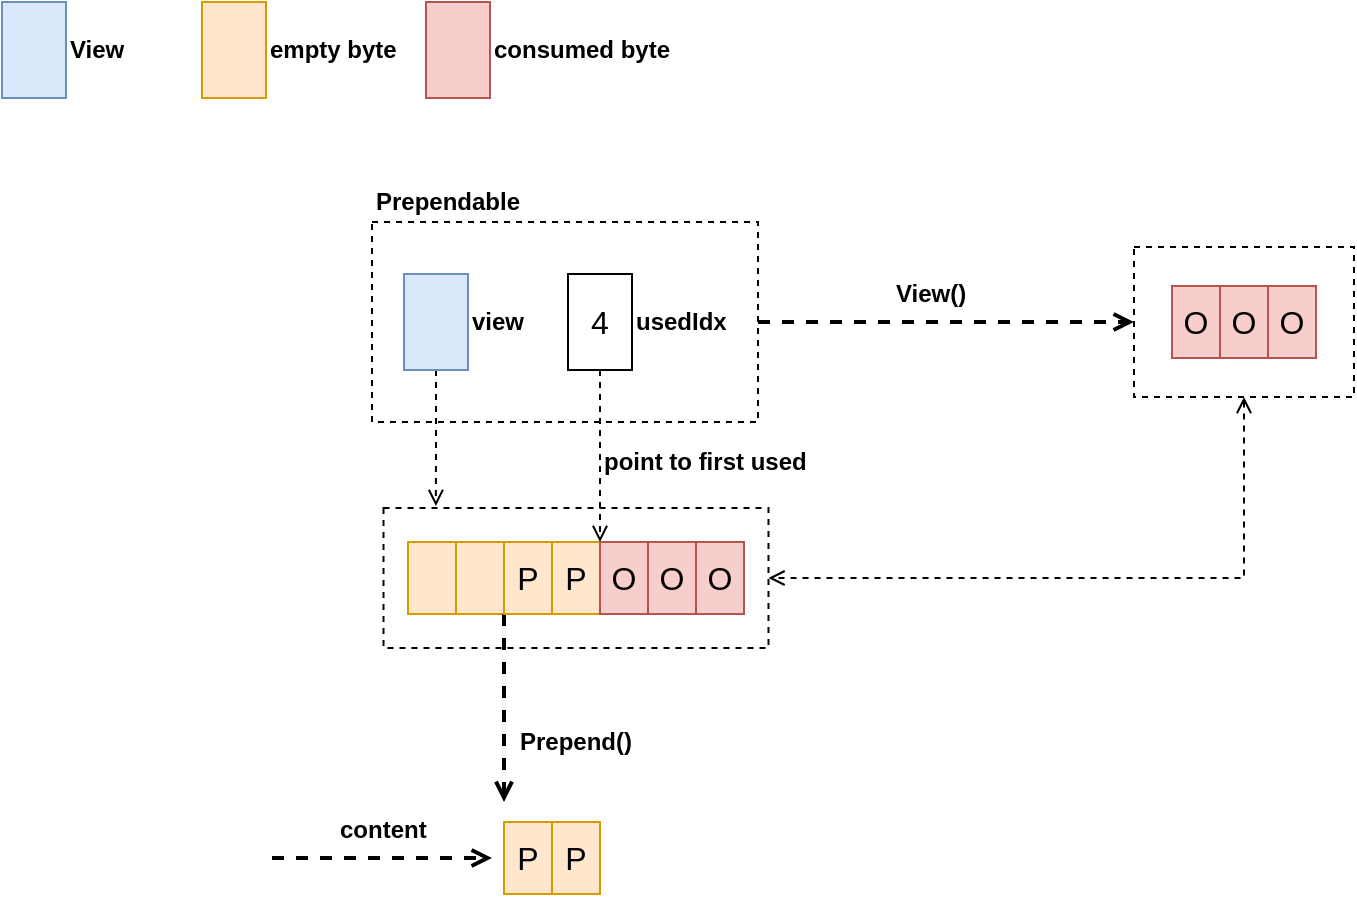<mxfile version="12.9.3" type="device" pages="2"><diagram id="bozR5oaSRyvlTcwoYtlq" name="prependable"><mxGraphModel dx="946" dy="725" grid="1" gridSize="10" guides="1" tooltips="1" connect="1" arrows="1" fold="1" page="1" pageScale="1" pageWidth="850" pageHeight="1100" math="0" shadow="0"><root><mxCell id="0"/><mxCell id="1" parent="0"/><mxCell id="g4YnbzwUmK7p0CgxNU9x-1" style="edgeStyle=orthogonalEdgeStyle;rounded=0;orthogonalLoop=1;jettySize=auto;html=1;exitX=0.5;exitY=1;exitDx=0;exitDy=0;entryX=1;entryY=0.5;entryDx=0;entryDy=0;dashed=1;endArrow=open;endFill=0;strokeWidth=1;startArrow=open;startFill=0;" edge="1" parent="1" source="g4YnbzwUmK7p0CgxNU9x-2" target="g4YnbzwUmK7p0CgxNU9x-3"><mxGeometry relative="1" as="geometry"/></mxCell><mxCell id="g4YnbzwUmK7p0CgxNU9x-2" value="" style="rounded=0;whiteSpace=wrap;html=1;fillColor=none;dashed=1;" vertex="1" parent="1"><mxGeometry x="586" y="142.5" width="110" height="75" as="geometry"/></mxCell><mxCell id="g4YnbzwUmK7p0CgxNU9x-3" value="" style="rounded=0;whiteSpace=wrap;html=1;fillColor=none;dashed=1;" vertex="1" parent="1"><mxGeometry x="210.75" y="273" width="192.5" height="70" as="geometry"/></mxCell><mxCell id="g4YnbzwUmK7p0CgxNU9x-4" value="" style="rounded=0;whiteSpace=wrap;html=1;strokeColor=#6c8ebf;fillColor=#dae8fc;fontSize=16;" vertex="1" parent="1"><mxGeometry x="20" y="20" width="32" height="48" as="geometry"/></mxCell><mxCell id="g4YnbzwUmK7p0CgxNU9x-5" value="&lt;b&gt;View&lt;/b&gt;" style="text;html=1;align=left;verticalAlign=middle;resizable=0;points=[];autosize=1;fontSize=12;fontColor=#000000;" vertex="1" parent="1"><mxGeometry x="52" y="34" width="40" height="20" as="geometry"/></mxCell><mxCell id="g4YnbzwUmK7p0CgxNU9x-6" value="" style="rounded=0;whiteSpace=wrap;html=1;strokeColor=#d79b00;fillColor=#ffe6cc;fontSize=16;" vertex="1" parent="1"><mxGeometry x="120" y="20" width="32" height="48" as="geometry"/></mxCell><mxCell id="g4YnbzwUmK7p0CgxNU9x-7" value="&lt;b&gt;empty byte&lt;/b&gt;" style="text;html=1;align=left;verticalAlign=middle;resizable=0;points=[];autosize=1;fontSize=12;fontColor=#000000;" vertex="1" parent="1"><mxGeometry x="152" y="34" width="80" height="20" as="geometry"/></mxCell><mxCell id="g4YnbzwUmK7p0CgxNU9x-8" style="edgeStyle=orthogonalEdgeStyle;rounded=0;orthogonalLoop=1;jettySize=auto;html=1;exitX=1;exitY=0.5;exitDx=0;exitDy=0;entryX=0;entryY=0.5;entryDx=0;entryDy=0;dashed=1;endArrow=open;endFill=0;strokeWidth=2;" edge="1" parent="1" source="g4YnbzwUmK7p0CgxNU9x-9" target="g4YnbzwUmK7p0CgxNU9x-2"><mxGeometry relative="1" as="geometry"/></mxCell><mxCell id="g4YnbzwUmK7p0CgxNU9x-9" value="" style="rounded=0;whiteSpace=wrap;html=1;fillColor=none;dashed=1;" vertex="1" parent="1"><mxGeometry x="205" y="130" width="193" height="100" as="geometry"/></mxCell><mxCell id="g4YnbzwUmK7p0CgxNU9x-10" style="edgeStyle=orthogonalEdgeStyle;rounded=0;orthogonalLoop=1;jettySize=auto;html=1;exitX=0.5;exitY=1;exitDx=0;exitDy=0;entryX=0.136;entryY=-0.014;entryDx=0;entryDy=0;entryPerimeter=0;dashed=1;endArrow=open;endFill=0;" edge="1" parent="1" source="g4YnbzwUmK7p0CgxNU9x-11" target="g4YnbzwUmK7p0CgxNU9x-3"><mxGeometry relative="1" as="geometry"/></mxCell><mxCell id="g4YnbzwUmK7p0CgxNU9x-11" value="" style="rounded=0;whiteSpace=wrap;html=1;strokeColor=#6c8ebf;fillColor=#dae8fc;fontSize=16;" vertex="1" parent="1"><mxGeometry x="221" y="156" width="32" height="48" as="geometry"/></mxCell><mxCell id="g4YnbzwUmK7p0CgxNU9x-12" value="&lt;b&gt;view&lt;/b&gt;" style="text;html=1;align=left;verticalAlign=middle;resizable=0;points=[];autosize=1;fontSize=12;fontColor=#000000;" vertex="1" parent="1"><mxGeometry x="253" y="170" width="40" height="20" as="geometry"/></mxCell><mxCell id="g4YnbzwUmK7p0CgxNU9x-13" value="&lt;b&gt;Prependable&lt;/b&gt;" style="text;html=1;align=left;verticalAlign=middle;resizable=0;points=[];autosize=1;fontSize=12;fontColor=#000000;" vertex="1" parent="1"><mxGeometry x="205" y="110" width="90" height="20" as="geometry"/></mxCell><mxCell id="g4YnbzwUmK7p0CgxNU9x-14" style="rounded=0;orthogonalLoop=1;jettySize=auto;html=1;exitX=0.5;exitY=1;exitDx=0;exitDy=0;entryX=0;entryY=0;entryDx=0;entryDy=0;endArrow=open;endFill=0;dashed=1;" edge="1" parent="1" source="g4YnbzwUmK7p0CgxNU9x-15" target="g4YnbzwUmK7p0CgxNU9x-24"><mxGeometry relative="1" as="geometry"/></mxCell><mxCell id="g4YnbzwUmK7p0CgxNU9x-15" value="4" style="rounded=0;whiteSpace=wrap;html=1;strokeColor=#000000;fillColor=#ffffff;fontSize=16;" vertex="1" parent="1"><mxGeometry x="303" y="156" width="32" height="48" as="geometry"/></mxCell><mxCell id="g4YnbzwUmK7p0CgxNU9x-16" value="&lt;b&gt;usedIdx&lt;/b&gt;" style="text;html=1;align=left;verticalAlign=middle;resizable=0;points=[];autosize=1;fontSize=12;fontColor=#000000;" vertex="1" parent="1"><mxGeometry x="335" y="170" width="60" height="20" as="geometry"/></mxCell><mxCell id="g4YnbzwUmK7p0CgxNU9x-17" value="" style="rounded=0;whiteSpace=wrap;html=1;strokeColor=#d79b00;fillColor=#ffe6cc;fontSize=16;" vertex="1" parent="1"><mxGeometry x="223" y="290" width="24" height="36" as="geometry"/></mxCell><mxCell id="g4YnbzwUmK7p0CgxNU9x-18" value="" style="rounded=0;whiteSpace=wrap;html=1;strokeColor=#d79b00;fillColor=#ffe6cc;fontSize=16;" vertex="1" parent="1"><mxGeometry x="247" y="290" width="24" height="36" as="geometry"/></mxCell><mxCell id="g4YnbzwUmK7p0CgxNU9x-19" style="edgeStyle=orthogonalEdgeStyle;rounded=0;orthogonalLoop=1;jettySize=auto;html=1;exitX=0;exitY=1;exitDx=0;exitDy=0;dashed=1;startArrow=none;startFill=0;endArrow=open;endFill=0;strokeWidth=2;" edge="1" parent="1" source="g4YnbzwUmK7p0CgxNU9x-20"><mxGeometry relative="1" as="geometry"><mxPoint x="271" y="420" as="targetPoint"/></mxGeometry></mxCell><mxCell id="g4YnbzwUmK7p0CgxNU9x-20" value="P" style="rounded=0;whiteSpace=wrap;html=1;strokeColor=#d79b00;fillColor=#ffe6cc;fontSize=16;" vertex="1" parent="1"><mxGeometry x="271" y="290" width="24" height="36" as="geometry"/></mxCell><mxCell id="g4YnbzwUmK7p0CgxNU9x-21" value="P" style="rounded=0;whiteSpace=wrap;html=1;strokeColor=#d79b00;fillColor=#ffe6cc;fontSize=16;" vertex="1" parent="1"><mxGeometry x="295" y="290" width="24" height="36" as="geometry"/></mxCell><mxCell id="g4YnbzwUmK7p0CgxNU9x-22" value="" style="rounded=0;whiteSpace=wrap;html=1;strokeColor=#b85450;fillColor=#f8cecc;fontSize=16;" vertex="1" parent="1"><mxGeometry x="232" y="20" width="32" height="48" as="geometry"/></mxCell><mxCell id="g4YnbzwUmK7p0CgxNU9x-23" value="&lt;b&gt;consumed byte&lt;/b&gt;" style="text;html=1;align=left;verticalAlign=middle;resizable=0;points=[];autosize=1;fontSize=12;fontColor=#000000;" vertex="1" parent="1"><mxGeometry x="264" y="34" width="100" height="20" as="geometry"/></mxCell><mxCell id="g4YnbzwUmK7p0CgxNU9x-24" value="O" style="rounded=0;whiteSpace=wrap;html=1;strokeColor=#b85450;fillColor=#f8cecc;fontSize=16;" vertex="1" parent="1"><mxGeometry x="319" y="290" width="24" height="36" as="geometry"/></mxCell><mxCell id="g4YnbzwUmK7p0CgxNU9x-25" value="O" style="rounded=0;whiteSpace=wrap;html=1;strokeColor=#b85450;fillColor=#f8cecc;fontSize=16;" vertex="1" parent="1"><mxGeometry x="343" y="290" width="24" height="36" as="geometry"/></mxCell><mxCell id="g4YnbzwUmK7p0CgxNU9x-26" value="O" style="rounded=0;whiteSpace=wrap;html=1;strokeColor=#b85450;fillColor=#f8cecc;fontSize=16;" vertex="1" parent="1"><mxGeometry x="367" y="290" width="24" height="36" as="geometry"/></mxCell><mxCell id="g4YnbzwUmK7p0CgxNU9x-27" value="O" style="rounded=0;whiteSpace=wrap;html=1;strokeColor=#b85450;fillColor=#f8cecc;fontSize=16;" vertex="1" parent="1"><mxGeometry x="605" y="162" width="24" height="36" as="geometry"/></mxCell><mxCell id="g4YnbzwUmK7p0CgxNU9x-28" value="O" style="rounded=0;whiteSpace=wrap;html=1;strokeColor=#b85450;fillColor=#f8cecc;fontSize=16;" vertex="1" parent="1"><mxGeometry x="629" y="162" width="24" height="36" as="geometry"/></mxCell><mxCell id="g4YnbzwUmK7p0CgxNU9x-29" value="O" style="rounded=0;whiteSpace=wrap;html=1;strokeColor=#b85450;fillColor=#f8cecc;fontSize=16;" vertex="1" parent="1"><mxGeometry x="653" y="162" width="24" height="36" as="geometry"/></mxCell><mxCell id="g4YnbzwUmK7p0CgxNU9x-30" value="&lt;b&gt;View()&lt;/b&gt;" style="text;html=1;align=left;verticalAlign=middle;resizable=0;points=[];autosize=1;fontSize=12;fontColor=#000000;" vertex="1" parent="1"><mxGeometry x="465" y="156" width="50" height="20" as="geometry"/></mxCell><mxCell id="g4YnbzwUmK7p0CgxNU9x-31" style="edgeStyle=orthogonalEdgeStyle;rounded=0;orthogonalLoop=1;jettySize=auto;html=1;dashed=1;startArrow=none;startFill=0;endArrow=open;endFill=0;strokeWidth=2;" edge="1" parent="1"><mxGeometry relative="1" as="geometry"><mxPoint x="265" y="448" as="targetPoint"/><mxPoint x="155" y="448" as="sourcePoint"/></mxGeometry></mxCell><mxCell id="g4YnbzwUmK7p0CgxNU9x-32" value="P" style="rounded=0;whiteSpace=wrap;html=1;strokeColor=#d79b00;fillColor=#ffe6cc;fontSize=16;" vertex="1" parent="1"><mxGeometry x="271" y="430" width="24" height="36" as="geometry"/></mxCell><mxCell id="g4YnbzwUmK7p0CgxNU9x-33" value="P" style="rounded=0;whiteSpace=wrap;html=1;strokeColor=#d79b00;fillColor=#ffe6cc;fontSize=16;" vertex="1" parent="1"><mxGeometry x="295" y="430" width="24" height="36" as="geometry"/></mxCell><mxCell id="g4YnbzwUmK7p0CgxNU9x-34" value="&lt;b&gt;Prepend()&lt;/b&gt;" style="text;html=1;align=left;verticalAlign=middle;resizable=0;points=[];autosize=1;fontSize=12;fontColor=#000000;" vertex="1" parent="1"><mxGeometry x="276.5" y="380" width="70" height="20" as="geometry"/></mxCell><mxCell id="g4YnbzwUmK7p0CgxNU9x-35" value="&lt;b&gt;point to first used&lt;/b&gt;" style="text;html=1;align=left;verticalAlign=middle;resizable=0;points=[];autosize=1;fontSize=12;fontColor=#000000;" vertex="1" parent="1"><mxGeometry x="319" y="240" width="120" height="20" as="geometry"/></mxCell><mxCell id="g4YnbzwUmK7p0CgxNU9x-36" value="&lt;b&gt;content&lt;/b&gt;" style="text;html=1;align=left;verticalAlign=middle;resizable=0;points=[];autosize=1;fontSize=12;fontColor=#000000;" vertex="1" parent="1"><mxGeometry x="187" y="424" width="60" height="20" as="geometry"/></mxCell></root></mxGraphModel></diagram><diagram id="mlXwP-kArGre_z7s7Bx6" name="header-info"><mxGraphModel dx="946" dy="725" grid="1" gridSize="10" guides="1" tooltips="1" connect="1" arrows="1" fold="1" page="1" pageScale="1" pageWidth="850" pageHeight="1100" math="0" shadow="0"><root><mxCell id="zdSU2wUUxb5mHt0cJ3Y2-0"/><mxCell id="zdSU2wUUxb5mHt0cJ3Y2-1" parent="zdSU2wUUxb5mHt0cJ3Y2-0"/><mxCell id="sv0OcHmXstu8iR-ez11F-33" value="" style="rounded=0;whiteSpace=wrap;html=1;fillColor=none;dashed=1;" vertex="1" parent="zdSU2wUUxb5mHt0cJ3Y2-1"><mxGeometry x="573" y="340" width="95.5" height="70" as="geometry"/></mxCell><mxCell id="sv0OcHmXstu8iR-ez11F-25" value="x" style="rounded=0;whiteSpace=wrap;html=1;strokeColor=#82b366;fillColor=#d5e8d4;fontSize=16;" vertex="1" parent="zdSU2wUUxb5mHt0cJ3Y2-1"><mxGeometry x="588.75" y="351" width="32" height="48" as="geometry"/></mxCell><mxCell id="sv0OcHmXstu8iR-ez11F-36" style="edgeStyle=orthogonalEdgeStyle;rounded=0;orthogonalLoop=1;jettySize=auto;html=1;exitX=0.5;exitY=0;exitDx=0;exitDy=0;entryX=0.485;entryY=1.1;entryDx=0;entryDy=0;entryPerimeter=0;dashed=1;startArrow=none;startFill=0;endArrow=open;endFill=0;strokeWidth=1;" edge="1" parent="zdSU2wUUxb5mHt0cJ3Y2-1" source="sv0OcHmXstu8iR-ez11F-30" target="sv0OcHmXstu8iR-ez11F-35"><mxGeometry relative="1" as="geometry"/></mxCell><mxCell id="sv0OcHmXstu8iR-ez11F-30" value="" style="rounded=0;whiteSpace=wrap;html=1;strokeColor=#d6b656;fillColor=#fff2cc;fontSize=16;" vertex="1" parent="zdSU2wUUxb5mHt0cJ3Y2-1"><mxGeometry x="620.75" y="351" width="32" height="48" as="geometry"/></mxCell><mxCell id="sSFoo8N7hsn1auFK3yde-0" value="" style="rounded=0;whiteSpace=wrap;html=1;strokeColor=#6c8ebf;fillColor=#dae8fc;fontSize=16;" vertex="1" parent="zdSU2wUUxb5mHt0cJ3Y2-1"><mxGeometry x="20" y="10" width="32" height="48" as="geometry"/></mxCell><mxCell id="sSFoo8N7hsn1auFK3yde-1" value="&lt;b&gt;View&lt;/b&gt;" style="text;html=1;align=left;verticalAlign=middle;resizable=0;points=[];autosize=1;fontSize=12;fontColor=#000000;" vertex="1" parent="zdSU2wUUxb5mHt0cJ3Y2-1"><mxGeometry x="52" y="24" width="40" height="20" as="geometry"/></mxCell><mxCell id="sSFoo8N7hsn1auFK3yde-2" value="" style="rounded=0;whiteSpace=wrap;html=1;strokeColor=#d79b00;fillColor=#ffe6cc;fontSize=16;" vertex="1" parent="zdSU2wUUxb5mHt0cJ3Y2-1"><mxGeometry x="120" y="10" width="32" height="48" as="geometry"/></mxCell><mxCell id="sSFoo8N7hsn1auFK3yde-3" value="&lt;b&gt;byte&lt;/b&gt;" style="text;html=1;align=left;verticalAlign=middle;resizable=0;points=[];autosize=1;fontSize=12;fontColor=#000000;" vertex="1" parent="zdSU2wUUxb5mHt0cJ3Y2-1"><mxGeometry x="152" y="24" width="40" height="20" as="geometry"/></mxCell><mxCell id="sSFoo8N7hsn1auFK3yde-5" value="" style="rounded=0;whiteSpace=wrap;html=1;fillColor=none;dashed=1;" vertex="1" parent="zdSU2wUUxb5mHt0cJ3Y2-1"><mxGeometry x="182" y="170" width="65" height="100" as="geometry"/></mxCell><mxCell id="sSFoo8N7hsn1auFK3yde-31" style="edgeStyle=orthogonalEdgeStyle;rounded=0;orthogonalLoop=1;jettySize=auto;html=1;exitX=1;exitY=0.5;exitDx=0;exitDy=0;entryX=0;entryY=0.5;entryDx=0;entryDy=0;dashed=1;endArrow=open;endFill=0;" edge="1" parent="zdSU2wUUxb5mHt0cJ3Y2-1" source="sSFoo8N7hsn1auFK3yde-8" target="sSFoo8N7hsn1auFK3yde-18"><mxGeometry relative="1" as="geometry"><mxPoint x="231.168" y="338.88" as="targetPoint"/></mxGeometry></mxCell><mxCell id="sSFoo8N7hsn1auFK3yde-8" value="" style="rounded=0;whiteSpace=wrap;html=1;strokeColor=#6c8ebf;fillColor=#dae8fc;fontSize=16;" vertex="1" parent="zdSU2wUUxb5mHt0cJ3Y2-1"><mxGeometry x="198" y="196" width="32" height="48" as="geometry"/></mxCell><mxCell id="sSFoo8N7hsn1auFK3yde-9" value="&lt;b&gt;view&lt;/b&gt;" style="text;html=1;align=left;verticalAlign=middle;resizable=0;points=[];autosize=1;fontSize=12;fontColor=#000000;" vertex="1" parent="zdSU2wUUxb5mHt0cJ3Y2-1"><mxGeometry x="198" y="176" width="40" height="20" as="geometry"/></mxCell><mxCell id="sSFoo8N7hsn1auFK3yde-10" value="&lt;b&gt;Prependable&lt;/b&gt;" style="text;html=1;align=left;verticalAlign=middle;resizable=0;points=[];autosize=1;fontSize=12;fontColor=#000000;" vertex="1" parent="zdSU2wUUxb5mHt0cJ3Y2-1"><mxGeometry x="182" y="150" width="90" height="20" as="geometry"/></mxCell><mxCell id="sv0OcHmXstu8iR-ez11F-13" style="edgeStyle=orthogonalEdgeStyle;rounded=0;orthogonalLoop=1;jettySize=auto;html=1;exitX=0;exitY=0;exitDx=0;exitDy=0;dashed=1;startArrow=none;startFill=0;endArrow=none;endFill=0;strokeWidth=1;" edge="1" parent="zdSU2wUUxb5mHt0cJ3Y2-1" source="sSFoo8N7hsn1auFK3yde-18"><mxGeometry relative="1" as="geometry"><mxPoint x="357" y="130" as="targetPoint"/></mxGeometry></mxCell><mxCell id="sSFoo8N7hsn1auFK3yde-18" value="z" style="rounded=0;whiteSpace=wrap;html=1;strokeColor=#d79b00;fillColor=#ffe6cc;fontSize=16;" vertex="1" parent="zdSU2wUUxb5mHt0cJ3Y2-1"><mxGeometry x="357" y="202" width="24" height="36" as="geometry"/></mxCell><mxCell id="sSFoo8N7hsn1auFK3yde-19" value="z" style="rounded=0;whiteSpace=wrap;html=1;strokeColor=#d79b00;fillColor=#ffe6cc;fontSize=16;" vertex="1" parent="zdSU2wUUxb5mHt0cJ3Y2-1"><mxGeometry x="381" y="202" width="24" height="36" as="geometry"/></mxCell><mxCell id="sSFoo8N7hsn1auFK3yde-20" value="z" style="rounded=0;whiteSpace=wrap;html=1;strokeColor=#d79b00;fillColor=#ffe6cc;fontSize=16;" vertex="1" parent="zdSU2wUUxb5mHt0cJ3Y2-1"><mxGeometry x="405" y="202" width="24" height="36" as="geometry"/></mxCell><mxCell id="sv0OcHmXstu8iR-ez11F-0" value="z" style="rounded=0;whiteSpace=wrap;html=1;strokeColor=#d79b00;fillColor=#ffe6cc;fontSize=16;" vertex="1" parent="zdSU2wUUxb5mHt0cJ3Y2-1"><mxGeometry x="429" y="202" width="24" height="36" as="geometry"/></mxCell><mxCell id="sv0OcHmXstu8iR-ez11F-17" style="edgeStyle=orthogonalEdgeStyle;rounded=0;orthogonalLoop=1;jettySize=auto;html=1;exitX=1;exitY=0;exitDx=0;exitDy=0;dashed=1;startArrow=none;startFill=0;endArrow=none;endFill=0;strokeWidth=1;" edge="1" parent="zdSU2wUUxb5mHt0cJ3Y2-1" source="sv0OcHmXstu8iR-ez11F-1"><mxGeometry relative="1" as="geometry"><mxPoint x="477" y="160" as="targetPoint"/></mxGeometry></mxCell><mxCell id="sv0OcHmXstu8iR-ez11F-1" value="z" style="rounded=0;whiteSpace=wrap;html=1;strokeColor=#d79b00;fillColor=#ffe6cc;fontSize=16;" vertex="1" parent="zdSU2wUUxb5mHt0cJ3Y2-1"><mxGeometry x="453" y="202" width="24" height="36" as="geometry"/></mxCell><mxCell id="sv0OcHmXstu8iR-ez11F-2" value="y" style="rounded=0;whiteSpace=wrap;html=1;strokeColor=#d79b00;fillColor=#ffe6cc;fontSize=16;" vertex="1" parent="zdSU2wUUxb5mHt0cJ3Y2-1"><mxGeometry x="477" y="202" width="24" height="36" as="geometry"/></mxCell><mxCell id="sv0OcHmXstu8iR-ez11F-3" value="y" style="rounded=0;whiteSpace=wrap;html=1;strokeColor=#d79b00;fillColor=#ffe6cc;fontSize=16;" vertex="1" parent="zdSU2wUUxb5mHt0cJ3Y2-1"><mxGeometry x="501" y="202" width="24" height="36" as="geometry"/></mxCell><mxCell id="sv0OcHmXstu8iR-ez11F-4" value="y" style="rounded=0;whiteSpace=wrap;html=1;strokeColor=#d79b00;fillColor=#ffe6cc;fontSize=16;" vertex="1" parent="zdSU2wUUxb5mHt0cJ3Y2-1"><mxGeometry x="525" y="202" width="24" height="36" as="geometry"/></mxCell><mxCell id="sv0OcHmXstu8iR-ez11F-5" value="y" style="rounded=0;whiteSpace=wrap;html=1;strokeColor=#d79b00;fillColor=#ffe6cc;fontSize=16;" vertex="1" parent="zdSU2wUUxb5mHt0cJ3Y2-1"><mxGeometry x="549" y="202" width="24" height="36" as="geometry"/></mxCell><mxCell id="sv0OcHmXstu8iR-ez11F-16" style="edgeStyle=orthogonalEdgeStyle;rounded=0;orthogonalLoop=1;jettySize=auto;html=1;exitX=0;exitY=0;exitDx=0;exitDy=0;dashed=1;startArrow=none;startFill=0;endArrow=none;endFill=0;strokeWidth=1;" edge="1" parent="zdSU2wUUxb5mHt0cJ3Y2-1" source="sv0OcHmXstu8iR-ez11F-6"><mxGeometry relative="1" as="geometry"><mxPoint x="573" y="160" as="targetPoint"/></mxGeometry></mxCell><mxCell id="sv0OcHmXstu8iR-ez11F-6" value="x" style="rounded=0;whiteSpace=wrap;html=1;strokeColor=#d79b00;fillColor=#ffe6cc;fontSize=16;" vertex="1" parent="zdSU2wUUxb5mHt0cJ3Y2-1"><mxGeometry x="573" y="202" width="24" height="36" as="geometry"/></mxCell><mxCell id="sv0OcHmXstu8iR-ez11F-7" value="x" style="rounded=0;whiteSpace=wrap;html=1;strokeColor=#d79b00;fillColor=#ffe6cc;fontSize=16;" vertex="1" parent="zdSU2wUUxb5mHt0cJ3Y2-1"><mxGeometry x="597" y="202" width="24" height="36" as="geometry"/></mxCell><mxCell id="sv0OcHmXstu8iR-ez11F-14" style="edgeStyle=orthogonalEdgeStyle;rounded=0;orthogonalLoop=1;jettySize=auto;html=1;exitX=1;exitY=0;exitDx=0;exitDy=0;dashed=1;startArrow=none;startFill=0;endArrow=none;endFill=0;strokeWidth=1;" edge="1" parent="zdSU2wUUxb5mHt0cJ3Y2-1" source="sv0OcHmXstu8iR-ez11F-8"><mxGeometry relative="1" as="geometry"><mxPoint x="645" y="130" as="targetPoint"/></mxGeometry></mxCell><mxCell id="sv0OcHmXstu8iR-ez11F-8" value="x" style="rounded=0;whiteSpace=wrap;html=1;strokeColor=#d79b00;fillColor=#ffe6cc;fontSize=16;" vertex="1" parent="zdSU2wUUxb5mHt0cJ3Y2-1"><mxGeometry x="621" y="202" width="24" height="36" as="geometry"/></mxCell><mxCell id="sv0OcHmXstu8iR-ez11F-15" style="edgeStyle=orthogonalEdgeStyle;rounded=0;orthogonalLoop=1;jettySize=auto;html=1;entryX=0;entryY=0.5;entryDx=0;entryDy=0;dashed=1;endArrow=open;endFill=0;startArrow=open;startFill=0;" edge="1" parent="zdSU2wUUxb5mHt0cJ3Y2-1"><mxGeometry relative="1" as="geometry"><mxPoint x="362" y="140" as="sourcePoint"/><mxPoint x="639" y="140" as="targetPoint"/></mxGeometry></mxCell><mxCell id="sv0OcHmXstu8iR-ez11F-18" style="edgeStyle=orthogonalEdgeStyle;rounded=0;orthogonalLoop=1;jettySize=auto;html=1;dashed=1;endArrow=open;endFill=0;startArrow=open;startFill=0;" edge="1" parent="zdSU2wUUxb5mHt0cJ3Y2-1"><mxGeometry relative="1" as="geometry"><mxPoint x="367" y="169" as="sourcePoint"/><mxPoint x="467" y="169" as="targetPoint"/></mxGeometry></mxCell><mxCell id="sv0OcHmXstu8iR-ez11F-19" style="edgeStyle=orthogonalEdgeStyle;rounded=0;orthogonalLoop=1;jettySize=auto;html=1;dashed=1;endArrow=open;endFill=0;startArrow=open;startFill=0;" edge="1" parent="zdSU2wUUxb5mHt0cJ3Y2-1"><mxGeometry relative="1" as="geometry"><mxPoint x="481" y="169" as="sourcePoint"/><mxPoint x="566" y="169" as="targetPoint"/><Array as="points"><mxPoint x="546" y="169"/><mxPoint x="546" y="169"/></Array></mxGeometry></mxCell><mxCell id="sv0OcHmXstu8iR-ez11F-20" style="edgeStyle=orthogonalEdgeStyle;rounded=0;orthogonalLoop=1;jettySize=auto;html=1;dashed=1;endArrow=open;endFill=0;startArrow=open;startFill=0;" edge="1" parent="zdSU2wUUxb5mHt0cJ3Y2-1"><mxGeometry relative="1" as="geometry"><mxPoint x="576.5" y="170" as="sourcePoint"/><mxPoint x="641.5" y="170" as="targetPoint"/><Array as="points"><mxPoint x="641.5" y="170"/><mxPoint x="641.5" y="170"/></Array></mxGeometry></mxCell><mxCell id="sv0OcHmXstu8iR-ez11F-21" value="&lt;b&gt;L&lt;/b&gt;" style="text;html=1;align=left;verticalAlign=middle;resizable=0;points=[];autosize=1;fontSize=12;fontColor=#000000;" vertex="1" parent="zdSU2wUUxb5mHt0cJ3Y2-1"><mxGeometry x="497" y="120" width="20" height="20" as="geometry"/></mxCell><mxCell id="sv0OcHmXstu8iR-ez11F-22" value="&lt;b&gt;X&lt;/b&gt;" style="text;html=1;align=left;verticalAlign=middle;resizable=0;points=[];autosize=1;fontSize=12;fontColor=#000000;" vertex="1" parent="zdSU2wUUxb5mHt0cJ3Y2-1"><mxGeometry x="597" y="150" width="20" height="20" as="geometry"/></mxCell><mxCell id="sv0OcHmXstu8iR-ez11F-23" value="&lt;b&gt;Y&lt;/b&gt;" style="text;html=1;align=left;verticalAlign=middle;resizable=0;points=[];autosize=1;fontSize=12;fontColor=#000000;" vertex="1" parent="zdSU2wUUxb5mHt0cJ3Y2-1"><mxGeometry x="517" y="150" width="20" height="20" as="geometry"/></mxCell><mxCell id="sv0OcHmXstu8iR-ez11F-24" value="&lt;b&gt;Z&lt;/b&gt;" style="text;html=1;align=left;verticalAlign=middle;resizable=0;points=[];autosize=1;fontSize=12;fontColor=#000000;" vertex="1" parent="zdSU2wUUxb5mHt0cJ3Y2-1"><mxGeometry x="405" y="150" width="20" height="20" as="geometry"/></mxCell><mxCell id="sv0OcHmXstu8iR-ez11F-26" value="" style="rounded=0;whiteSpace=wrap;html=1;strokeColor=#82b366;fillColor=#d5e8d4;fontSize=16;" vertex="1" parent="zdSU2wUUxb5mHt0cJ3Y2-1"><mxGeometry x="220" y="10" width="32" height="48" as="geometry"/></mxCell><mxCell id="sv0OcHmXstu8iR-ez11F-27" value="&lt;b&gt;[]byte&lt;/b&gt;" style="text;html=1;align=left;verticalAlign=middle;resizable=0;points=[];autosize=1;fontSize=12;fontColor=#000000;" vertex="1" parent="zdSU2wUUxb5mHt0cJ3Y2-1"><mxGeometry x="252" y="24" width="50" height="20" as="geometry"/></mxCell><mxCell id="sv0OcHmXstu8iR-ez11F-28" value="" style="rounded=0;whiteSpace=wrap;html=1;strokeColor=#d6b656;fillColor=#fff2cc;fontSize=16;" vertex="1" parent="zdSU2wUUxb5mHt0cJ3Y2-1"><mxGeometry x="319" y="10" width="32" height="48" as="geometry"/></mxCell><mxCell id="sv0OcHmXstu8iR-ez11F-29" value="&lt;b&gt;int&lt;/b&gt;" style="text;html=1;align=left;verticalAlign=middle;resizable=0;points=[];autosize=1;fontSize=12;fontColor=#000000;" vertex="1" parent="zdSU2wUUxb5mHt0cJ3Y2-1"><mxGeometry x="351" y="24" width="30" height="20" as="geometry"/></mxCell><mxCell id="sv0OcHmXstu8iR-ez11F-34" value="&lt;b&gt;headerInfo&lt;/b&gt;" style="text;html=1;align=left;verticalAlign=middle;resizable=0;points=[];autosize=1;fontSize=12;fontColor=#000000;" vertex="1" parent="zdSU2wUUxb5mHt0cJ3Y2-1"><mxGeometry x="573" y="410" width="80" height="20" as="geometry"/></mxCell><mxCell id="sv0OcHmXstu8iR-ez11F-35" value="&lt;b&gt;-(L - X)&lt;/b&gt;" style="text;html=1;align=left;verticalAlign=middle;resizable=0;points=[];autosize=1;fontSize=12;fontColor=#000000;" vertex="1" parent="zdSU2wUUxb5mHt0cJ3Y2-1"><mxGeometry x="611.75" y="290" width="50" height="20" as="geometry"/></mxCell><mxCell id="sv0OcHmXstu8iR-ez11F-37" value="" style="rounded=0;whiteSpace=wrap;html=1;fillColor=none;dashed=1;" vertex="1" parent="zdSU2wUUxb5mHt0cJ3Y2-1"><mxGeometry x="459.25" y="340" width="95.5" height="70" as="geometry"/></mxCell><mxCell id="sv0OcHmXstu8iR-ez11F-38" value="y" style="rounded=0;whiteSpace=wrap;html=1;strokeColor=#82b366;fillColor=#d5e8d4;fontSize=16;" vertex="1" parent="zdSU2wUUxb5mHt0cJ3Y2-1"><mxGeometry x="475" y="351" width="32" height="48" as="geometry"/></mxCell><mxCell id="sv0OcHmXstu8iR-ez11F-39" style="edgeStyle=orthogonalEdgeStyle;rounded=0;orthogonalLoop=1;jettySize=auto;html=1;exitX=0.5;exitY=0;exitDx=0;exitDy=0;entryX=0.485;entryY=1.1;entryDx=0;entryDy=0;entryPerimeter=0;dashed=1;startArrow=none;startFill=0;endArrow=open;endFill=0;strokeWidth=1;" edge="1" parent="zdSU2wUUxb5mHt0cJ3Y2-1" source="sv0OcHmXstu8iR-ez11F-40" target="sv0OcHmXstu8iR-ez11F-42"><mxGeometry relative="1" as="geometry"/></mxCell><mxCell id="sv0OcHmXstu8iR-ez11F-40" value="" style="rounded=0;whiteSpace=wrap;html=1;strokeColor=#d6b656;fillColor=#fff2cc;fontSize=16;" vertex="1" parent="zdSU2wUUxb5mHt0cJ3Y2-1"><mxGeometry x="507" y="351" width="32" height="48" as="geometry"/></mxCell><mxCell id="sv0OcHmXstu8iR-ez11F-41" value="&lt;b&gt;headerInfo&lt;/b&gt;" style="text;html=1;align=left;verticalAlign=middle;resizable=0;points=[];autosize=1;fontSize=12;fontColor=#000000;" vertex="1" parent="zdSU2wUUxb5mHt0cJ3Y2-1"><mxGeometry x="459.25" y="410" width="80" height="20" as="geometry"/></mxCell><mxCell id="sv0OcHmXstu8iR-ez11F-42" value="&lt;b&gt;-(L - X - Y)&lt;/b&gt;" style="text;html=1;align=left;verticalAlign=middle;resizable=0;points=[];autosize=1;fontSize=12;fontColor=#000000;" vertex="1" parent="zdSU2wUUxb5mHt0cJ3Y2-1"><mxGeometry x="488" y="290" width="70" height="20" as="geometry"/></mxCell><mxCell id="sv0OcHmXstu8iR-ez11F-43" value="" style="rounded=0;whiteSpace=wrap;html=1;fillColor=none;dashed=1;" vertex="1" parent="zdSU2wUUxb5mHt0cJ3Y2-1"><mxGeometry x="342" y="340" width="95.5" height="70" as="geometry"/></mxCell><mxCell id="sv0OcHmXstu8iR-ez11F-44" value="z" style="rounded=0;whiteSpace=wrap;html=1;strokeColor=#82b366;fillColor=#d5e8d4;fontSize=16;" vertex="1" parent="zdSU2wUUxb5mHt0cJ3Y2-1"><mxGeometry x="357.75" y="351" width="32" height="48" as="geometry"/></mxCell><mxCell id="sv0OcHmXstu8iR-ez11F-45" style="edgeStyle=orthogonalEdgeStyle;rounded=0;orthogonalLoop=1;jettySize=auto;html=1;exitX=0.5;exitY=0;exitDx=0;exitDy=0;entryX=0.485;entryY=1.1;entryDx=0;entryDy=0;entryPerimeter=0;dashed=1;startArrow=none;startFill=0;endArrow=open;endFill=0;strokeWidth=1;" edge="1" parent="zdSU2wUUxb5mHt0cJ3Y2-1" source="sv0OcHmXstu8iR-ez11F-46" target="sv0OcHmXstu8iR-ez11F-48"><mxGeometry relative="1" as="geometry"/></mxCell><mxCell id="sv0OcHmXstu8iR-ez11F-46" value="" style="rounded=0;whiteSpace=wrap;html=1;strokeColor=#d6b656;fillColor=#fff2cc;fontSize=16;" vertex="1" parent="zdSU2wUUxb5mHt0cJ3Y2-1"><mxGeometry x="389.75" y="351" width="32" height="48" as="geometry"/></mxCell><mxCell id="sv0OcHmXstu8iR-ez11F-47" value="&lt;b&gt;headerInfo&lt;/b&gt;" style="text;html=1;align=left;verticalAlign=middle;resizable=0;points=[];autosize=1;fontSize=12;fontColor=#000000;" vertex="1" parent="zdSU2wUUxb5mHt0cJ3Y2-1"><mxGeometry x="342" y="410" width="80" height="20" as="geometry"/></mxCell><mxCell id="sv0OcHmXstu8iR-ez11F-48" value="&lt;b&gt;-(L - X - Y - Z)&lt;/b&gt;" style="text;html=1;align=left;verticalAlign=middle;resizable=0;points=[];autosize=1;fontSize=12;fontColor=#000000;" vertex="1" parent="zdSU2wUUxb5mHt0cJ3Y2-1"><mxGeometry x="360.75" y="290" width="90" height="20" as="geometry"/></mxCell></root></mxGraphModel></diagram></mxfile>